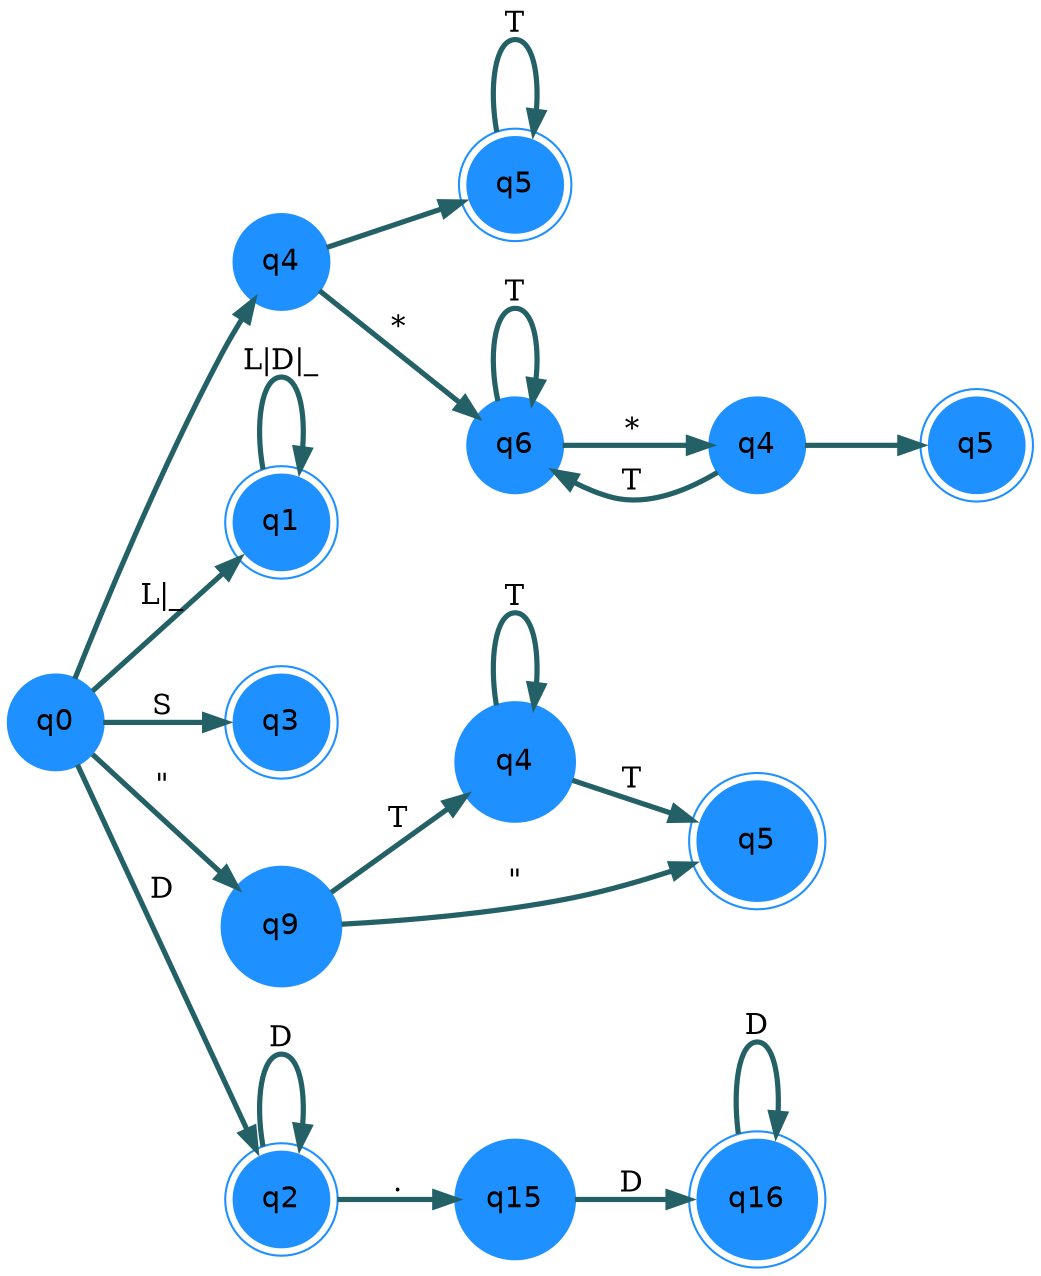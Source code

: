 digraph automa {
nodesep=0.6;
rankdir=LR;
node [shape = circle, color=dodgerblue,style=filled,fontname ="helvetica"];
edge[penwidth=2.5, color="#246167"]
nodoRaiz[label="q0"];
nodoSlash [shape=circle, label="q4"];
nodoTodillo [shape=doublecircle, label="q5"];
nodoRaiz->nodoSlash [label=" \ "];
nodoSlash->nodoTodillo [label=" \ "];
nodoTodillo->nodoTodillo [label=" T "];
nodoAsterisco [shape=circle, label="q6"];
nodoAsterisco2 [shape=circle, label="q4"];
nodoSlashFinal [shape=doublecircle, label="q5"];
nodoSlash->nodoAsterisco [label=" * "];
nodoAsterisco->nodoAsterisco [label=" T "];
nodoAsterisco->nodoAsterisco2 [label=" * "];
nodoAsterisco2->nodoAsterisco [label=" T "];
nodoAsterisco2->nodoSlashFinal [label=" \ "]; 
nodoLetra[shape=doublecircle,label="q1"];
nodoRaiz->nodoLetra[label="L|_"];
nodoLetra->nodoLetra[label="L|D|_"];
nodoSimbolo [shape=doublecircle, label="q3"];
nodoRaiz->nodoSimbolo[label="S"];
nodoComilla1 [shape=circle, label=" q9 "];
nodoT [shape=circle, label=" q4 "];
nodoComilla2 [shape=doublecircle, label=" q5 "];
nodoRaiz->nodoComilla1 [label=" \" "];
nodoComilla1->nodoT [label=" T "];
nodoT->nodoT [label=" T "];
nodoT->nodoComilla2 [label=" T "];
nodoComilla1->nodoComilla2 [label=" \" "]; 
nodoDigito[shape=doublecircle,label="q2"];
nodoRaiz->nodoDigito[label="D"];
nodoDigito->nodoDigito[label="D"];
nodoPunto[shape=circle,label="q15"];
nodoDecimal[shape=doublecircle,label="q16"];
nodoDigito->nodoPunto[label="."];
nodoPunto->nodoDecimal[label="D"];
nodoDecimal->nodoDecimal[label="D"];
}
